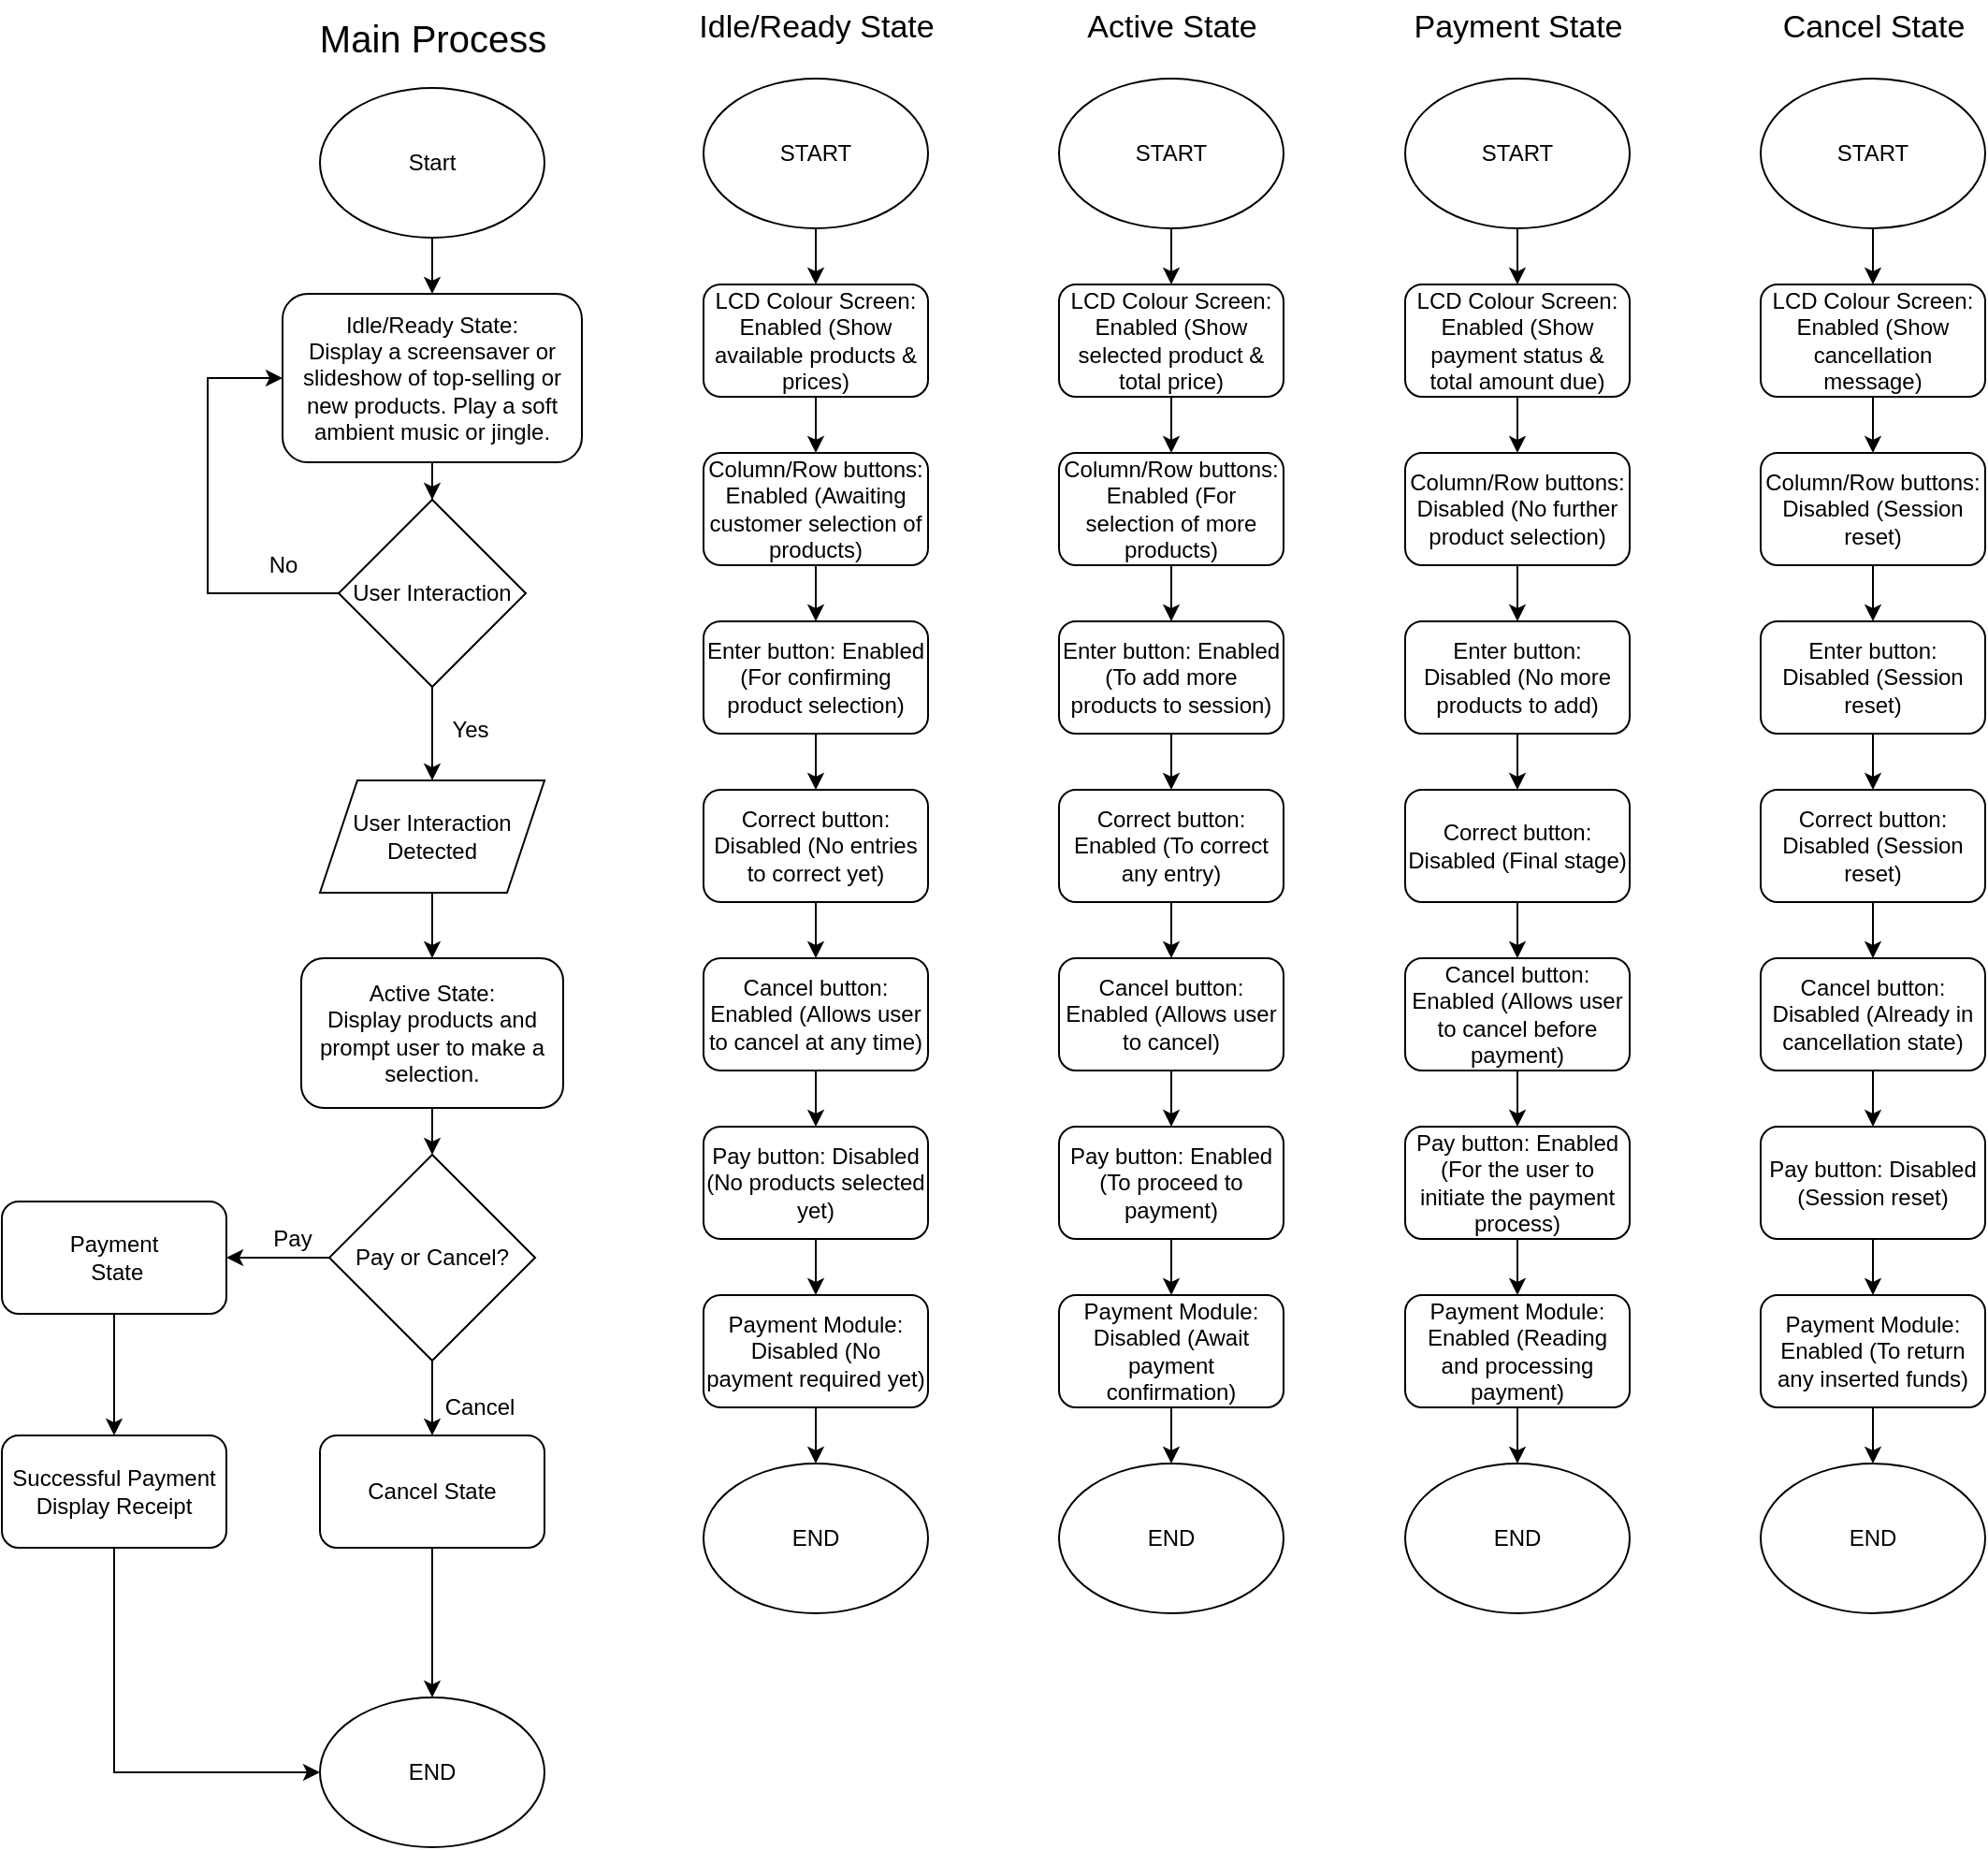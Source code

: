 <mxfile version="22.0.8" type="device">
  <diagram name="Page-1" id="tz50mFPrgPmjvffZQxx1">
    <mxGraphModel dx="3749" dy="1097" grid="1" gridSize="10" guides="1" tooltips="1" connect="1" arrows="1" fold="1" page="1" pageScale="1" pageWidth="850" pageHeight="1100" math="0" shadow="0">
      <root>
        <mxCell id="0" />
        <mxCell id="1" parent="0" />
        <mxCell id="7TfiTVs2wIGFd3Ane8E1-4" style="edgeStyle=orthogonalEdgeStyle;rounded=0;orthogonalLoop=1;jettySize=auto;html=1;entryX=0.5;entryY=0;entryDx=0;entryDy=0;" edge="1" parent="1" source="7TfiTVs2wIGFd3Ane8E1-1" target="7TfiTVs2wIGFd3Ane8E1-3">
          <mxGeometry relative="1" as="geometry" />
        </mxCell>
        <mxCell id="7TfiTVs2wIGFd3Ane8E1-1" value="START" style="ellipse;whiteSpace=wrap;html=1;" vertex="1" parent="1">
          <mxGeometry x="-695" y="45" width="120" height="80" as="geometry" />
        </mxCell>
        <mxCell id="7TfiTVs2wIGFd3Ane8E1-2" value="Idle/Ready State" style="text;html=1;align=center;verticalAlign=middle;resizable=0;points=[];autosize=1;strokeColor=none;fillColor=none;fontSize=17;" vertex="1" parent="1">
          <mxGeometry x="-710" y="3" width="150" height="30" as="geometry" />
        </mxCell>
        <mxCell id="7TfiTVs2wIGFd3Ane8E1-6" style="edgeStyle=orthogonalEdgeStyle;rounded=0;orthogonalLoop=1;jettySize=auto;html=1;entryX=0.5;entryY=0;entryDx=0;entryDy=0;" edge="1" parent="1" source="7TfiTVs2wIGFd3Ane8E1-3" target="7TfiTVs2wIGFd3Ane8E1-5">
          <mxGeometry relative="1" as="geometry" />
        </mxCell>
        <mxCell id="7TfiTVs2wIGFd3Ane8E1-3" value="LCD Colour Screen: Enabled (Show available products &amp;amp; prices)" style="rounded=1;whiteSpace=wrap;html=1;" vertex="1" parent="1">
          <mxGeometry x="-695" y="155" width="120" height="60" as="geometry" />
        </mxCell>
        <mxCell id="7TfiTVs2wIGFd3Ane8E1-8" style="edgeStyle=orthogonalEdgeStyle;rounded=0;orthogonalLoop=1;jettySize=auto;html=1;entryX=0.5;entryY=0;entryDx=0;entryDy=0;" edge="1" parent="1" source="7TfiTVs2wIGFd3Ane8E1-5" target="7TfiTVs2wIGFd3Ane8E1-7">
          <mxGeometry relative="1" as="geometry" />
        </mxCell>
        <mxCell id="7TfiTVs2wIGFd3Ane8E1-5" value="Column/Row buttons: Enabled (Awaiting customer selection of products)" style="rounded=1;whiteSpace=wrap;html=1;" vertex="1" parent="1">
          <mxGeometry x="-695" y="245" width="120" height="60" as="geometry" />
        </mxCell>
        <mxCell id="7TfiTVs2wIGFd3Ane8E1-10" style="edgeStyle=orthogonalEdgeStyle;rounded=0;orthogonalLoop=1;jettySize=auto;html=1;entryX=0.5;entryY=0;entryDx=0;entryDy=0;" edge="1" parent="1" source="7TfiTVs2wIGFd3Ane8E1-7" target="7TfiTVs2wIGFd3Ane8E1-9">
          <mxGeometry relative="1" as="geometry" />
        </mxCell>
        <mxCell id="7TfiTVs2wIGFd3Ane8E1-7" value="Enter button: Enabled (For confirming product selection)" style="rounded=1;whiteSpace=wrap;html=1;" vertex="1" parent="1">
          <mxGeometry x="-695" y="335" width="120" height="60" as="geometry" />
        </mxCell>
        <mxCell id="7TfiTVs2wIGFd3Ane8E1-12" style="edgeStyle=orthogonalEdgeStyle;rounded=0;orthogonalLoop=1;jettySize=auto;html=1;entryX=0.5;entryY=0;entryDx=0;entryDy=0;" edge="1" parent="1" source="7TfiTVs2wIGFd3Ane8E1-9" target="7TfiTVs2wIGFd3Ane8E1-11">
          <mxGeometry relative="1" as="geometry" />
        </mxCell>
        <mxCell id="7TfiTVs2wIGFd3Ane8E1-9" value="Correct button: Disabled (No entries to correct yet)" style="rounded=1;whiteSpace=wrap;html=1;" vertex="1" parent="1">
          <mxGeometry x="-695" y="425" width="120" height="60" as="geometry" />
        </mxCell>
        <mxCell id="7TfiTVs2wIGFd3Ane8E1-14" style="edgeStyle=orthogonalEdgeStyle;rounded=0;orthogonalLoop=1;jettySize=auto;html=1;entryX=0.5;entryY=0;entryDx=0;entryDy=0;" edge="1" parent="1" source="7TfiTVs2wIGFd3Ane8E1-11" target="7TfiTVs2wIGFd3Ane8E1-13">
          <mxGeometry relative="1" as="geometry" />
        </mxCell>
        <mxCell id="7TfiTVs2wIGFd3Ane8E1-11" value="Cancel button: Enabled (Allows user to cancel at any time)" style="rounded=1;whiteSpace=wrap;html=1;" vertex="1" parent="1">
          <mxGeometry x="-695" y="515" width="120" height="60" as="geometry" />
        </mxCell>
        <mxCell id="7TfiTVs2wIGFd3Ane8E1-16" style="edgeStyle=orthogonalEdgeStyle;rounded=0;orthogonalLoop=1;jettySize=auto;html=1;entryX=0.5;entryY=0;entryDx=0;entryDy=0;" edge="1" parent="1" source="7TfiTVs2wIGFd3Ane8E1-13" target="7TfiTVs2wIGFd3Ane8E1-15">
          <mxGeometry relative="1" as="geometry" />
        </mxCell>
        <mxCell id="7TfiTVs2wIGFd3Ane8E1-13" value="Pay button: Disabled (No products selected yet)" style="rounded=1;whiteSpace=wrap;html=1;" vertex="1" parent="1">
          <mxGeometry x="-695" y="605" width="120" height="60" as="geometry" />
        </mxCell>
        <mxCell id="7TfiTVs2wIGFd3Ane8E1-18" style="edgeStyle=orthogonalEdgeStyle;rounded=0;orthogonalLoop=1;jettySize=auto;html=1;entryX=0.5;entryY=0;entryDx=0;entryDy=0;" edge="1" parent="1" source="7TfiTVs2wIGFd3Ane8E1-15" target="7TfiTVs2wIGFd3Ane8E1-17">
          <mxGeometry relative="1" as="geometry" />
        </mxCell>
        <mxCell id="7TfiTVs2wIGFd3Ane8E1-15" value="Payment Module: Disabled (No payment required yet)" style="rounded=1;whiteSpace=wrap;html=1;" vertex="1" parent="1">
          <mxGeometry x="-695" y="695" width="120" height="60" as="geometry" />
        </mxCell>
        <mxCell id="7TfiTVs2wIGFd3Ane8E1-17" value="END" style="ellipse;whiteSpace=wrap;html=1;" vertex="1" parent="1">
          <mxGeometry x="-695" y="785" width="120" height="80" as="geometry" />
        </mxCell>
        <mxCell id="7TfiTVs2wIGFd3Ane8E1-19" style="edgeStyle=orthogonalEdgeStyle;rounded=0;orthogonalLoop=1;jettySize=auto;html=1;entryX=0.5;entryY=0;entryDx=0;entryDy=0;" edge="1" parent="1" source="7TfiTVs2wIGFd3Ane8E1-20" target="7TfiTVs2wIGFd3Ane8E1-22">
          <mxGeometry relative="1" as="geometry" />
        </mxCell>
        <mxCell id="7TfiTVs2wIGFd3Ane8E1-20" value="START" style="ellipse;whiteSpace=wrap;html=1;" vertex="1" parent="1">
          <mxGeometry x="-505" y="45" width="120" height="80" as="geometry" />
        </mxCell>
        <mxCell id="7TfiTVs2wIGFd3Ane8E1-21" style="edgeStyle=orthogonalEdgeStyle;rounded=0;orthogonalLoop=1;jettySize=auto;html=1;entryX=0.5;entryY=0;entryDx=0;entryDy=0;" edge="1" parent="1" source="7TfiTVs2wIGFd3Ane8E1-22" target="7TfiTVs2wIGFd3Ane8E1-24">
          <mxGeometry relative="1" as="geometry" />
        </mxCell>
        <mxCell id="7TfiTVs2wIGFd3Ane8E1-22" value="LCD Colour Screen: Enabled (Show selected product &amp;amp; total price)" style="rounded=1;whiteSpace=wrap;html=1;" vertex="1" parent="1">
          <mxGeometry x="-505" y="155" width="120" height="60" as="geometry" />
        </mxCell>
        <mxCell id="7TfiTVs2wIGFd3Ane8E1-23" style="edgeStyle=orthogonalEdgeStyle;rounded=0;orthogonalLoop=1;jettySize=auto;html=1;entryX=0.5;entryY=0;entryDx=0;entryDy=0;" edge="1" parent="1" source="7TfiTVs2wIGFd3Ane8E1-24" target="7TfiTVs2wIGFd3Ane8E1-26">
          <mxGeometry relative="1" as="geometry" />
        </mxCell>
        <mxCell id="7TfiTVs2wIGFd3Ane8E1-24" value="Column/Row buttons: Enabled (For selection of more products)" style="rounded=1;whiteSpace=wrap;html=1;" vertex="1" parent="1">
          <mxGeometry x="-505" y="245" width="120" height="60" as="geometry" />
        </mxCell>
        <mxCell id="7TfiTVs2wIGFd3Ane8E1-25" style="edgeStyle=orthogonalEdgeStyle;rounded=0;orthogonalLoop=1;jettySize=auto;html=1;entryX=0.5;entryY=0;entryDx=0;entryDy=0;" edge="1" parent="1" source="7TfiTVs2wIGFd3Ane8E1-26" target="7TfiTVs2wIGFd3Ane8E1-28">
          <mxGeometry relative="1" as="geometry" />
        </mxCell>
        <mxCell id="7TfiTVs2wIGFd3Ane8E1-26" value="Enter button: Enabled (To add more products to session)" style="rounded=1;whiteSpace=wrap;html=1;" vertex="1" parent="1">
          <mxGeometry x="-505" y="335" width="120" height="60" as="geometry" />
        </mxCell>
        <mxCell id="7TfiTVs2wIGFd3Ane8E1-27" style="edgeStyle=orthogonalEdgeStyle;rounded=0;orthogonalLoop=1;jettySize=auto;html=1;entryX=0.5;entryY=0;entryDx=0;entryDy=0;" edge="1" parent="1" source="7TfiTVs2wIGFd3Ane8E1-28" target="7TfiTVs2wIGFd3Ane8E1-30">
          <mxGeometry relative="1" as="geometry" />
        </mxCell>
        <mxCell id="7TfiTVs2wIGFd3Ane8E1-28" value="Correct button: Enabled (To correct any entry)" style="rounded=1;whiteSpace=wrap;html=1;" vertex="1" parent="1">
          <mxGeometry x="-505" y="425" width="120" height="60" as="geometry" />
        </mxCell>
        <mxCell id="7TfiTVs2wIGFd3Ane8E1-29" style="edgeStyle=orthogonalEdgeStyle;rounded=0;orthogonalLoop=1;jettySize=auto;html=1;entryX=0.5;entryY=0;entryDx=0;entryDy=0;" edge="1" parent="1" source="7TfiTVs2wIGFd3Ane8E1-30" target="7TfiTVs2wIGFd3Ane8E1-32">
          <mxGeometry relative="1" as="geometry" />
        </mxCell>
        <mxCell id="7TfiTVs2wIGFd3Ane8E1-30" value="Cancel button: Enabled (Allows user to cancel)" style="rounded=1;whiteSpace=wrap;html=1;" vertex="1" parent="1">
          <mxGeometry x="-505" y="515" width="120" height="60" as="geometry" />
        </mxCell>
        <mxCell id="7TfiTVs2wIGFd3Ane8E1-31" style="edgeStyle=orthogonalEdgeStyle;rounded=0;orthogonalLoop=1;jettySize=auto;html=1;entryX=0.5;entryY=0;entryDx=0;entryDy=0;" edge="1" parent="1" source="7TfiTVs2wIGFd3Ane8E1-32" target="7TfiTVs2wIGFd3Ane8E1-34">
          <mxGeometry relative="1" as="geometry" />
        </mxCell>
        <mxCell id="7TfiTVs2wIGFd3Ane8E1-32" value="Pay button: Enabled (To proceed to payment)" style="rounded=1;whiteSpace=wrap;html=1;" vertex="1" parent="1">
          <mxGeometry x="-505" y="605" width="120" height="60" as="geometry" />
        </mxCell>
        <mxCell id="7TfiTVs2wIGFd3Ane8E1-33" style="edgeStyle=orthogonalEdgeStyle;rounded=0;orthogonalLoop=1;jettySize=auto;html=1;entryX=0.5;entryY=0;entryDx=0;entryDy=0;" edge="1" parent="1" source="7TfiTVs2wIGFd3Ane8E1-34" target="7TfiTVs2wIGFd3Ane8E1-35">
          <mxGeometry relative="1" as="geometry" />
        </mxCell>
        <mxCell id="7TfiTVs2wIGFd3Ane8E1-34" value="Payment Module: Disabled (Await payment confirmation)" style="rounded=1;whiteSpace=wrap;html=1;" vertex="1" parent="1">
          <mxGeometry x="-505" y="695" width="120" height="60" as="geometry" />
        </mxCell>
        <mxCell id="7TfiTVs2wIGFd3Ane8E1-35" value="END" style="ellipse;whiteSpace=wrap;html=1;" vertex="1" parent="1">
          <mxGeometry x="-505" y="785" width="120" height="80" as="geometry" />
        </mxCell>
        <mxCell id="7TfiTVs2wIGFd3Ane8E1-36" value="Active State" style="text;html=1;align=center;verticalAlign=middle;resizable=0;points=[];autosize=1;strokeColor=none;fillColor=none;fontSize=17;" vertex="1" parent="1">
          <mxGeometry x="-500" y="3" width="110" height="30" as="geometry" />
        </mxCell>
        <mxCell id="7TfiTVs2wIGFd3Ane8E1-38" style="edgeStyle=orthogonalEdgeStyle;rounded=0;orthogonalLoop=1;jettySize=auto;html=1;entryX=0.5;entryY=0;entryDx=0;entryDy=0;" edge="1" parent="1" source="7TfiTVs2wIGFd3Ane8E1-39" target="7TfiTVs2wIGFd3Ane8E1-41">
          <mxGeometry relative="1" as="geometry" />
        </mxCell>
        <mxCell id="7TfiTVs2wIGFd3Ane8E1-39" value="START" style="ellipse;whiteSpace=wrap;html=1;" vertex="1" parent="1">
          <mxGeometry x="-320" y="45" width="120" height="80" as="geometry" />
        </mxCell>
        <mxCell id="7TfiTVs2wIGFd3Ane8E1-40" style="edgeStyle=orthogonalEdgeStyle;rounded=0;orthogonalLoop=1;jettySize=auto;html=1;entryX=0.5;entryY=0;entryDx=0;entryDy=0;" edge="1" parent="1" source="7TfiTVs2wIGFd3Ane8E1-41" target="7TfiTVs2wIGFd3Ane8E1-43">
          <mxGeometry relative="1" as="geometry" />
        </mxCell>
        <mxCell id="7TfiTVs2wIGFd3Ane8E1-41" value="LCD Colour Screen: Enabled (Show payment status &amp;amp; total amount due)" style="rounded=1;whiteSpace=wrap;html=1;" vertex="1" parent="1">
          <mxGeometry x="-320" y="155" width="120" height="60" as="geometry" />
        </mxCell>
        <mxCell id="7TfiTVs2wIGFd3Ane8E1-42" style="edgeStyle=orthogonalEdgeStyle;rounded=0;orthogonalLoop=1;jettySize=auto;html=1;entryX=0.5;entryY=0;entryDx=0;entryDy=0;" edge="1" parent="1" source="7TfiTVs2wIGFd3Ane8E1-43" target="7TfiTVs2wIGFd3Ane8E1-45">
          <mxGeometry relative="1" as="geometry" />
        </mxCell>
        <mxCell id="7TfiTVs2wIGFd3Ane8E1-43" value="Column/Row buttons: Disabled (No further product selection)" style="rounded=1;whiteSpace=wrap;html=1;" vertex="1" parent="1">
          <mxGeometry x="-320" y="245" width="120" height="60" as="geometry" />
        </mxCell>
        <mxCell id="7TfiTVs2wIGFd3Ane8E1-44" style="edgeStyle=orthogonalEdgeStyle;rounded=0;orthogonalLoop=1;jettySize=auto;html=1;entryX=0.5;entryY=0;entryDx=0;entryDy=0;" edge="1" parent="1" source="7TfiTVs2wIGFd3Ane8E1-45" target="7TfiTVs2wIGFd3Ane8E1-47">
          <mxGeometry relative="1" as="geometry" />
        </mxCell>
        <mxCell id="7TfiTVs2wIGFd3Ane8E1-45" value="Enter button: Disabled (No more products to add)" style="rounded=1;whiteSpace=wrap;html=1;" vertex="1" parent="1">
          <mxGeometry x="-320" y="335" width="120" height="60" as="geometry" />
        </mxCell>
        <mxCell id="7TfiTVs2wIGFd3Ane8E1-46" style="edgeStyle=orthogonalEdgeStyle;rounded=0;orthogonalLoop=1;jettySize=auto;html=1;entryX=0.5;entryY=0;entryDx=0;entryDy=0;" edge="1" parent="1" source="7TfiTVs2wIGFd3Ane8E1-47" target="7TfiTVs2wIGFd3Ane8E1-49">
          <mxGeometry relative="1" as="geometry" />
        </mxCell>
        <mxCell id="7TfiTVs2wIGFd3Ane8E1-47" value="Correct button: Disabled (Final stage)" style="rounded=1;whiteSpace=wrap;html=1;" vertex="1" parent="1">
          <mxGeometry x="-320" y="425" width="120" height="60" as="geometry" />
        </mxCell>
        <mxCell id="7TfiTVs2wIGFd3Ane8E1-48" style="edgeStyle=orthogonalEdgeStyle;rounded=0;orthogonalLoop=1;jettySize=auto;html=1;entryX=0.5;entryY=0;entryDx=0;entryDy=0;" edge="1" parent="1" source="7TfiTVs2wIGFd3Ane8E1-49" target="7TfiTVs2wIGFd3Ane8E1-51">
          <mxGeometry relative="1" as="geometry" />
        </mxCell>
        <mxCell id="7TfiTVs2wIGFd3Ane8E1-49" value="Cancel button: Enabled (Allows user to cancel before payment)" style="rounded=1;whiteSpace=wrap;html=1;" vertex="1" parent="1">
          <mxGeometry x="-320" y="515" width="120" height="60" as="geometry" />
        </mxCell>
        <mxCell id="7TfiTVs2wIGFd3Ane8E1-50" style="edgeStyle=orthogonalEdgeStyle;rounded=0;orthogonalLoop=1;jettySize=auto;html=1;entryX=0.5;entryY=0;entryDx=0;entryDy=0;" edge="1" parent="1" source="7TfiTVs2wIGFd3Ane8E1-51" target="7TfiTVs2wIGFd3Ane8E1-53">
          <mxGeometry relative="1" as="geometry" />
        </mxCell>
        <mxCell id="7TfiTVs2wIGFd3Ane8E1-51" value="Pay button: Enabled (For the user to initiate the payment process)" style="rounded=1;whiteSpace=wrap;html=1;" vertex="1" parent="1">
          <mxGeometry x="-320" y="605" width="120" height="60" as="geometry" />
        </mxCell>
        <mxCell id="7TfiTVs2wIGFd3Ane8E1-52" style="edgeStyle=orthogonalEdgeStyle;rounded=0;orthogonalLoop=1;jettySize=auto;html=1;entryX=0.5;entryY=0;entryDx=0;entryDy=0;" edge="1" parent="1" source="7TfiTVs2wIGFd3Ane8E1-53" target="7TfiTVs2wIGFd3Ane8E1-54">
          <mxGeometry relative="1" as="geometry" />
        </mxCell>
        <mxCell id="7TfiTVs2wIGFd3Ane8E1-53" value="Payment Module: Enabled (Reading and processing payment)" style="rounded=1;whiteSpace=wrap;html=1;" vertex="1" parent="1">
          <mxGeometry x="-320" y="695" width="120" height="60" as="geometry" />
        </mxCell>
        <mxCell id="7TfiTVs2wIGFd3Ane8E1-54" value="END" style="ellipse;whiteSpace=wrap;html=1;" vertex="1" parent="1">
          <mxGeometry x="-320" y="785" width="120" height="80" as="geometry" />
        </mxCell>
        <mxCell id="7TfiTVs2wIGFd3Ane8E1-55" value="Payment State" style="text;html=1;align=center;verticalAlign=middle;resizable=0;points=[];autosize=1;strokeColor=none;fillColor=none;fontSize=17;" vertex="1" parent="1">
          <mxGeometry x="-330" y="3" width="140" height="30" as="geometry" />
        </mxCell>
        <mxCell id="7TfiTVs2wIGFd3Ane8E1-56" style="edgeStyle=orthogonalEdgeStyle;rounded=0;orthogonalLoop=1;jettySize=auto;html=1;entryX=0.5;entryY=0;entryDx=0;entryDy=0;" edge="1" parent="1" source="7TfiTVs2wIGFd3Ane8E1-57" target="7TfiTVs2wIGFd3Ane8E1-59">
          <mxGeometry relative="1" as="geometry" />
        </mxCell>
        <mxCell id="7TfiTVs2wIGFd3Ane8E1-57" value="START" style="ellipse;whiteSpace=wrap;html=1;" vertex="1" parent="1">
          <mxGeometry x="-130" y="45" width="120" height="80" as="geometry" />
        </mxCell>
        <mxCell id="7TfiTVs2wIGFd3Ane8E1-58" style="edgeStyle=orthogonalEdgeStyle;rounded=0;orthogonalLoop=1;jettySize=auto;html=1;entryX=0.5;entryY=0;entryDx=0;entryDy=0;" edge="1" parent="1" source="7TfiTVs2wIGFd3Ane8E1-59" target="7TfiTVs2wIGFd3Ane8E1-61">
          <mxGeometry relative="1" as="geometry" />
        </mxCell>
        <mxCell id="7TfiTVs2wIGFd3Ane8E1-59" value="LCD Colour Screen: Enabled (Show cancellation message)" style="rounded=1;whiteSpace=wrap;html=1;" vertex="1" parent="1">
          <mxGeometry x="-130" y="155" width="120" height="60" as="geometry" />
        </mxCell>
        <mxCell id="7TfiTVs2wIGFd3Ane8E1-60" style="edgeStyle=orthogonalEdgeStyle;rounded=0;orthogonalLoop=1;jettySize=auto;html=1;entryX=0.5;entryY=0;entryDx=0;entryDy=0;" edge="1" parent="1" source="7TfiTVs2wIGFd3Ane8E1-61" target="7TfiTVs2wIGFd3Ane8E1-63">
          <mxGeometry relative="1" as="geometry" />
        </mxCell>
        <mxCell id="7TfiTVs2wIGFd3Ane8E1-61" value="Column/Row buttons: Disabled (Session reset)" style="rounded=1;whiteSpace=wrap;html=1;" vertex="1" parent="1">
          <mxGeometry x="-130" y="245" width="120" height="60" as="geometry" />
        </mxCell>
        <mxCell id="7TfiTVs2wIGFd3Ane8E1-62" style="edgeStyle=orthogonalEdgeStyle;rounded=0;orthogonalLoop=1;jettySize=auto;html=1;entryX=0.5;entryY=0;entryDx=0;entryDy=0;" edge="1" parent="1" source="7TfiTVs2wIGFd3Ane8E1-63" target="7TfiTVs2wIGFd3Ane8E1-65">
          <mxGeometry relative="1" as="geometry" />
        </mxCell>
        <mxCell id="7TfiTVs2wIGFd3Ane8E1-63" value="Enter button: Disabled (Session reset)" style="rounded=1;whiteSpace=wrap;html=1;" vertex="1" parent="1">
          <mxGeometry x="-130" y="335" width="120" height="60" as="geometry" />
        </mxCell>
        <mxCell id="7TfiTVs2wIGFd3Ane8E1-64" style="edgeStyle=orthogonalEdgeStyle;rounded=0;orthogonalLoop=1;jettySize=auto;html=1;entryX=0.5;entryY=0;entryDx=0;entryDy=0;" edge="1" parent="1" source="7TfiTVs2wIGFd3Ane8E1-65" target="7TfiTVs2wIGFd3Ane8E1-67">
          <mxGeometry relative="1" as="geometry" />
        </mxCell>
        <mxCell id="7TfiTVs2wIGFd3Ane8E1-65" value="Correct button: Disabled (Session reset)" style="rounded=1;whiteSpace=wrap;html=1;" vertex="1" parent="1">
          <mxGeometry x="-130" y="425" width="120" height="60" as="geometry" />
        </mxCell>
        <mxCell id="7TfiTVs2wIGFd3Ane8E1-66" style="edgeStyle=orthogonalEdgeStyle;rounded=0;orthogonalLoop=1;jettySize=auto;html=1;entryX=0.5;entryY=0;entryDx=0;entryDy=0;" edge="1" parent="1" source="7TfiTVs2wIGFd3Ane8E1-67" target="7TfiTVs2wIGFd3Ane8E1-69">
          <mxGeometry relative="1" as="geometry" />
        </mxCell>
        <mxCell id="7TfiTVs2wIGFd3Ane8E1-67" value="Cancel button: Disabled (Already in cancellation state)" style="rounded=1;whiteSpace=wrap;html=1;" vertex="1" parent="1">
          <mxGeometry x="-130" y="515" width="120" height="60" as="geometry" />
        </mxCell>
        <mxCell id="7TfiTVs2wIGFd3Ane8E1-68" style="edgeStyle=orthogonalEdgeStyle;rounded=0;orthogonalLoop=1;jettySize=auto;html=1;entryX=0.5;entryY=0;entryDx=0;entryDy=0;" edge="1" parent="1" source="7TfiTVs2wIGFd3Ane8E1-69" target="7TfiTVs2wIGFd3Ane8E1-71">
          <mxGeometry relative="1" as="geometry" />
        </mxCell>
        <mxCell id="7TfiTVs2wIGFd3Ane8E1-69" value="Pay button: Disabled (Session reset)" style="rounded=1;whiteSpace=wrap;html=1;" vertex="1" parent="1">
          <mxGeometry x="-130" y="605" width="120" height="60" as="geometry" />
        </mxCell>
        <mxCell id="7TfiTVs2wIGFd3Ane8E1-70" style="edgeStyle=orthogonalEdgeStyle;rounded=0;orthogonalLoop=1;jettySize=auto;html=1;entryX=0.5;entryY=0;entryDx=0;entryDy=0;" edge="1" parent="1" source="7TfiTVs2wIGFd3Ane8E1-71" target="7TfiTVs2wIGFd3Ane8E1-72">
          <mxGeometry relative="1" as="geometry" />
        </mxCell>
        <mxCell id="7TfiTVs2wIGFd3Ane8E1-71" value="Payment Module: Enabled (To return any inserted funds)" style="rounded=1;whiteSpace=wrap;html=1;" vertex="1" parent="1">
          <mxGeometry x="-130" y="695" width="120" height="60" as="geometry" />
        </mxCell>
        <mxCell id="7TfiTVs2wIGFd3Ane8E1-72" value="END" style="ellipse;whiteSpace=wrap;html=1;" vertex="1" parent="1">
          <mxGeometry x="-130" y="785" width="120" height="80" as="geometry" />
        </mxCell>
        <mxCell id="7TfiTVs2wIGFd3Ane8E1-73" value="Cancel State" style="text;html=1;align=center;verticalAlign=middle;resizable=0;points=[];autosize=1;strokeColor=none;fillColor=none;fontSize=17;" vertex="1" parent="1">
          <mxGeometry x="-130" y="3" width="120" height="30" as="geometry" />
        </mxCell>
        <mxCell id="7TfiTVs2wIGFd3Ane8E1-77" style="edgeStyle=orthogonalEdgeStyle;rounded=0;orthogonalLoop=1;jettySize=auto;html=1;entryX=0.5;entryY=0;entryDx=0;entryDy=0;" edge="1" parent="1" source="7TfiTVs2wIGFd3Ane8E1-74" target="7TfiTVs2wIGFd3Ane8E1-76">
          <mxGeometry relative="1" as="geometry" />
        </mxCell>
        <mxCell id="7TfiTVs2wIGFd3Ane8E1-74" value="Start" style="ellipse;whiteSpace=wrap;html=1;" vertex="1" parent="1">
          <mxGeometry x="-900" y="50" width="120" height="80" as="geometry" />
        </mxCell>
        <mxCell id="7TfiTVs2wIGFd3Ane8E1-75" value="Main Process" style="text;html=1;align=center;verticalAlign=middle;resizable=0;points=[];autosize=1;strokeColor=none;fillColor=none;fontSize=20;" vertex="1" parent="1">
          <mxGeometry x="-910" y="3" width="140" height="40" as="geometry" />
        </mxCell>
        <mxCell id="7TfiTVs2wIGFd3Ane8E1-85" style="edgeStyle=orthogonalEdgeStyle;rounded=0;orthogonalLoop=1;jettySize=auto;html=1;entryX=0.5;entryY=0;entryDx=0;entryDy=0;" edge="1" parent="1" source="7TfiTVs2wIGFd3Ane8E1-76" target="7TfiTVs2wIGFd3Ane8E1-82">
          <mxGeometry relative="1" as="geometry" />
        </mxCell>
        <mxCell id="7TfiTVs2wIGFd3Ane8E1-76" value="Idle/Ready State:&lt;br&gt;Display a screensaver or slideshow of top-selling or new products.&amp;nbsp;Play a soft ambient music or jingle." style="rounded=1;whiteSpace=wrap;html=1;" vertex="1" parent="1">
          <mxGeometry x="-920" y="160" width="160" height="90" as="geometry" />
        </mxCell>
        <mxCell id="7TfiTVs2wIGFd3Ane8E1-91" style="edgeStyle=orthogonalEdgeStyle;rounded=0;orthogonalLoop=1;jettySize=auto;html=1;entryX=0.5;entryY=0;entryDx=0;entryDy=0;" edge="1" parent="1" source="7TfiTVs2wIGFd3Ane8E1-78" target="7TfiTVs2wIGFd3Ane8E1-80">
          <mxGeometry relative="1" as="geometry" />
        </mxCell>
        <mxCell id="7TfiTVs2wIGFd3Ane8E1-78" value="User Interaction Detected" style="shape=parallelogram;perimeter=parallelogramPerimeter;whiteSpace=wrap;html=1;fixedSize=1;" vertex="1" parent="1">
          <mxGeometry x="-900" y="420" width="120" height="60" as="geometry" />
        </mxCell>
        <mxCell id="7TfiTVs2wIGFd3Ane8E1-94" style="edgeStyle=orthogonalEdgeStyle;rounded=0;orthogonalLoop=1;jettySize=auto;html=1;entryX=0.5;entryY=0;entryDx=0;entryDy=0;" edge="1" parent="1" source="7TfiTVs2wIGFd3Ane8E1-80" target="7TfiTVs2wIGFd3Ane8E1-92">
          <mxGeometry relative="1" as="geometry" />
        </mxCell>
        <mxCell id="7TfiTVs2wIGFd3Ane8E1-80" value="Active State:&lt;br&gt;Display products and prompt user to make a selection." style="rounded=1;whiteSpace=wrap;html=1;" vertex="1" parent="1">
          <mxGeometry x="-910" y="515" width="140" height="80" as="geometry" />
        </mxCell>
        <mxCell id="7TfiTVs2wIGFd3Ane8E1-83" style="edgeStyle=orthogonalEdgeStyle;rounded=0;orthogonalLoop=1;jettySize=auto;html=1;entryX=0.5;entryY=0;entryDx=0;entryDy=0;" edge="1" parent="1" source="7TfiTVs2wIGFd3Ane8E1-82" target="7TfiTVs2wIGFd3Ane8E1-78">
          <mxGeometry relative="1" as="geometry" />
        </mxCell>
        <mxCell id="7TfiTVs2wIGFd3Ane8E1-89" style="edgeStyle=orthogonalEdgeStyle;rounded=0;orthogonalLoop=1;jettySize=auto;html=1;entryX=0;entryY=0.5;entryDx=0;entryDy=0;" edge="1" parent="1" source="7TfiTVs2wIGFd3Ane8E1-82" target="7TfiTVs2wIGFd3Ane8E1-76">
          <mxGeometry relative="1" as="geometry">
            <Array as="points">
              <mxPoint x="-960" y="320" />
              <mxPoint x="-960" y="205" />
            </Array>
          </mxGeometry>
        </mxCell>
        <mxCell id="7TfiTVs2wIGFd3Ane8E1-82" value="User Interaction" style="rhombus;whiteSpace=wrap;html=1;" vertex="1" parent="1">
          <mxGeometry x="-890" y="270" width="100" height="100" as="geometry" />
        </mxCell>
        <mxCell id="7TfiTVs2wIGFd3Ane8E1-84" value="Yes" style="text;html=1;align=center;verticalAlign=middle;resizable=0;points=[];autosize=1;strokeColor=none;fillColor=none;" vertex="1" parent="1">
          <mxGeometry x="-840" y="378" width="40" height="30" as="geometry" />
        </mxCell>
        <mxCell id="7TfiTVs2wIGFd3Ane8E1-90" value="No" style="text;html=1;align=center;verticalAlign=middle;resizable=0;points=[];autosize=1;strokeColor=none;fillColor=none;" vertex="1" parent="1">
          <mxGeometry x="-940" y="290" width="40" height="30" as="geometry" />
        </mxCell>
        <mxCell id="7TfiTVs2wIGFd3Ane8E1-95" style="edgeStyle=orthogonalEdgeStyle;rounded=0;orthogonalLoop=1;jettySize=auto;html=1;entryX=0.5;entryY=0;entryDx=0;entryDy=0;" edge="1" parent="1" source="7TfiTVs2wIGFd3Ane8E1-92" target="7TfiTVs2wIGFd3Ane8E1-93">
          <mxGeometry relative="1" as="geometry" />
        </mxCell>
        <mxCell id="7TfiTVs2wIGFd3Ane8E1-99" style="edgeStyle=orthogonalEdgeStyle;rounded=0;orthogonalLoop=1;jettySize=auto;html=1;entryX=1;entryY=0.5;entryDx=0;entryDy=0;" edge="1" parent="1" source="7TfiTVs2wIGFd3Ane8E1-92" target="7TfiTVs2wIGFd3Ane8E1-98">
          <mxGeometry relative="1" as="geometry" />
        </mxCell>
        <mxCell id="7TfiTVs2wIGFd3Ane8E1-92" value="Pay or Cancel?" style="rhombus;whiteSpace=wrap;html=1;" vertex="1" parent="1">
          <mxGeometry x="-895" y="620" width="110" height="110" as="geometry" />
        </mxCell>
        <mxCell id="7TfiTVs2wIGFd3Ane8E1-102" style="edgeStyle=orthogonalEdgeStyle;rounded=0;orthogonalLoop=1;jettySize=auto;html=1;entryX=0.5;entryY=0;entryDx=0;entryDy=0;" edge="1" parent="1" source="7TfiTVs2wIGFd3Ane8E1-93" target="7TfiTVs2wIGFd3Ane8E1-97">
          <mxGeometry relative="1" as="geometry" />
        </mxCell>
        <mxCell id="7TfiTVs2wIGFd3Ane8E1-93" value="Cancel&amp;nbsp;State" style="rounded=1;whiteSpace=wrap;html=1;" vertex="1" parent="1">
          <mxGeometry x="-900" y="770" width="120" height="60" as="geometry" />
        </mxCell>
        <mxCell id="7TfiTVs2wIGFd3Ane8E1-96" value="Pay" style="text;html=1;align=center;verticalAlign=middle;resizable=0;points=[];autosize=1;strokeColor=none;fillColor=none;" vertex="1" parent="1">
          <mxGeometry x="-935" y="650" width="40" height="30" as="geometry" />
        </mxCell>
        <mxCell id="7TfiTVs2wIGFd3Ane8E1-97" value="END" style="ellipse;whiteSpace=wrap;html=1;" vertex="1" parent="1">
          <mxGeometry x="-900" y="910" width="120" height="80" as="geometry" />
        </mxCell>
        <mxCell id="7TfiTVs2wIGFd3Ane8E1-103" style="edgeStyle=orthogonalEdgeStyle;rounded=0;orthogonalLoop=1;jettySize=auto;html=1;entryX=0.5;entryY=0;entryDx=0;entryDy=0;" edge="1" parent="1" source="7TfiTVs2wIGFd3Ane8E1-98" target="7TfiTVs2wIGFd3Ane8E1-101">
          <mxGeometry relative="1" as="geometry" />
        </mxCell>
        <mxCell id="7TfiTVs2wIGFd3Ane8E1-98" value="Payment&lt;br&gt;&amp;nbsp;State" style="rounded=1;whiteSpace=wrap;html=1;" vertex="1" parent="1">
          <mxGeometry x="-1070" y="645" width="120" height="60" as="geometry" />
        </mxCell>
        <mxCell id="7TfiTVs2wIGFd3Ane8E1-100" value="Cancel" style="text;html=1;align=center;verticalAlign=middle;resizable=0;points=[];autosize=1;strokeColor=none;fillColor=none;" vertex="1" parent="1">
          <mxGeometry x="-845" y="740" width="60" height="30" as="geometry" />
        </mxCell>
        <mxCell id="7TfiTVs2wIGFd3Ane8E1-104" style="edgeStyle=orthogonalEdgeStyle;rounded=0;orthogonalLoop=1;jettySize=auto;html=1;entryX=0;entryY=0.5;entryDx=0;entryDy=0;" edge="1" parent="1" source="7TfiTVs2wIGFd3Ane8E1-101" target="7TfiTVs2wIGFd3Ane8E1-97">
          <mxGeometry relative="1" as="geometry">
            <Array as="points">
              <mxPoint x="-1010" y="950" />
            </Array>
          </mxGeometry>
        </mxCell>
        <mxCell id="7TfiTVs2wIGFd3Ane8E1-101" value="Successful Payment&lt;br&gt;Display Receipt" style="rounded=1;whiteSpace=wrap;html=1;" vertex="1" parent="1">
          <mxGeometry x="-1070" y="770" width="120" height="60" as="geometry" />
        </mxCell>
      </root>
    </mxGraphModel>
  </diagram>
</mxfile>
